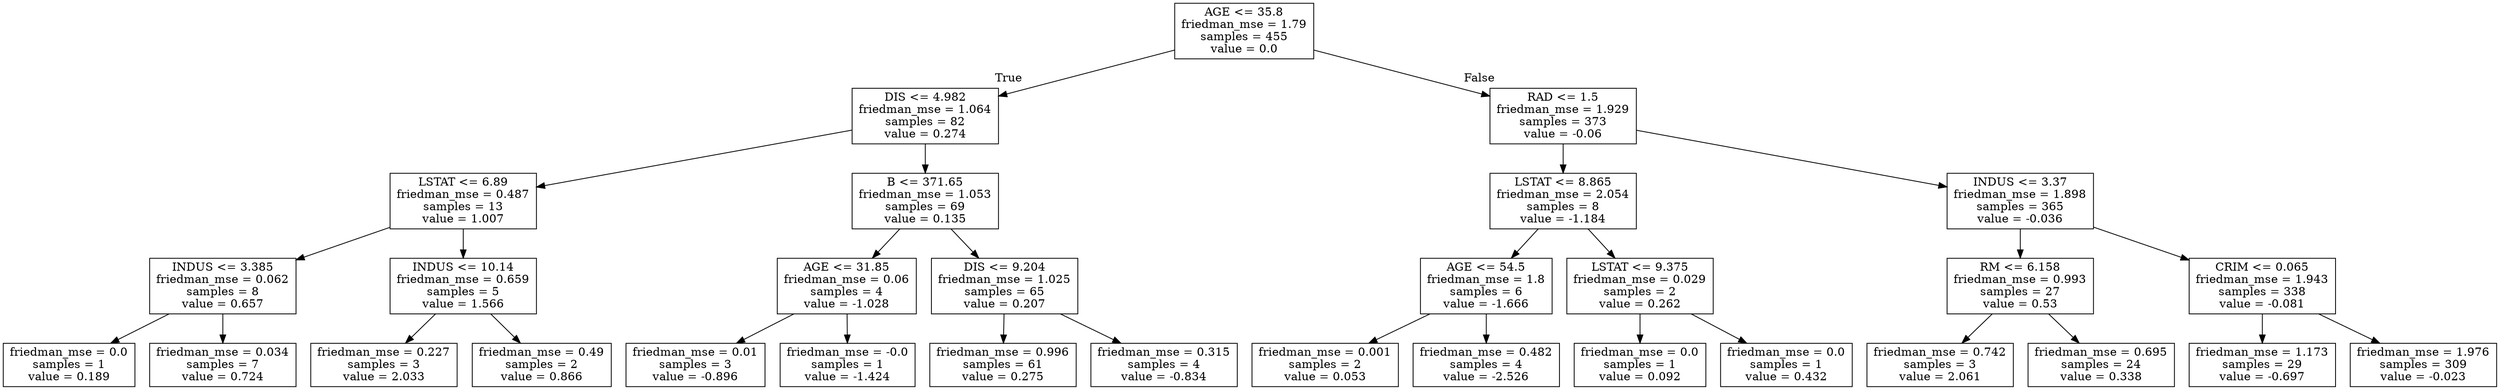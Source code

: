 digraph Tree {
node [shape=box] ;
0 [label="AGE <= 35.8\nfriedman_mse = 1.79\nsamples = 455\nvalue = 0.0"] ;
1 [label="DIS <= 4.982\nfriedman_mse = 1.064\nsamples = 82\nvalue = 0.274"] ;
0 -> 1 [labeldistance=2.5, labelangle=45, headlabel="True"] ;
2 [label="LSTAT <= 6.89\nfriedman_mse = 0.487\nsamples = 13\nvalue = 1.007"] ;
1 -> 2 ;
3 [label="INDUS <= 3.385\nfriedman_mse = 0.062\nsamples = 8\nvalue = 0.657"] ;
2 -> 3 ;
4 [label="friedman_mse = 0.0\nsamples = 1\nvalue = 0.189"] ;
3 -> 4 ;
5 [label="friedman_mse = 0.034\nsamples = 7\nvalue = 0.724"] ;
3 -> 5 ;
6 [label="INDUS <= 10.14\nfriedman_mse = 0.659\nsamples = 5\nvalue = 1.566"] ;
2 -> 6 ;
7 [label="friedman_mse = 0.227\nsamples = 3\nvalue = 2.033"] ;
6 -> 7 ;
8 [label="friedman_mse = 0.49\nsamples = 2\nvalue = 0.866"] ;
6 -> 8 ;
9 [label="B <= 371.65\nfriedman_mse = 1.053\nsamples = 69\nvalue = 0.135"] ;
1 -> 9 ;
10 [label="AGE <= 31.85\nfriedman_mse = 0.06\nsamples = 4\nvalue = -1.028"] ;
9 -> 10 ;
11 [label="friedman_mse = 0.01\nsamples = 3\nvalue = -0.896"] ;
10 -> 11 ;
12 [label="friedman_mse = -0.0\nsamples = 1\nvalue = -1.424"] ;
10 -> 12 ;
13 [label="DIS <= 9.204\nfriedman_mse = 1.025\nsamples = 65\nvalue = 0.207"] ;
9 -> 13 ;
14 [label="friedman_mse = 0.996\nsamples = 61\nvalue = 0.275"] ;
13 -> 14 ;
15 [label="friedman_mse = 0.315\nsamples = 4\nvalue = -0.834"] ;
13 -> 15 ;
16 [label="RAD <= 1.5\nfriedman_mse = 1.929\nsamples = 373\nvalue = -0.06"] ;
0 -> 16 [labeldistance=2.5, labelangle=-45, headlabel="False"] ;
17 [label="LSTAT <= 8.865\nfriedman_mse = 2.054\nsamples = 8\nvalue = -1.184"] ;
16 -> 17 ;
18 [label="AGE <= 54.5\nfriedman_mse = 1.8\nsamples = 6\nvalue = -1.666"] ;
17 -> 18 ;
19 [label="friedman_mse = 0.001\nsamples = 2\nvalue = 0.053"] ;
18 -> 19 ;
20 [label="friedman_mse = 0.482\nsamples = 4\nvalue = -2.526"] ;
18 -> 20 ;
21 [label="LSTAT <= 9.375\nfriedman_mse = 0.029\nsamples = 2\nvalue = 0.262"] ;
17 -> 21 ;
22 [label="friedman_mse = 0.0\nsamples = 1\nvalue = 0.092"] ;
21 -> 22 ;
23 [label="friedman_mse = 0.0\nsamples = 1\nvalue = 0.432"] ;
21 -> 23 ;
24 [label="INDUS <= 3.37\nfriedman_mse = 1.898\nsamples = 365\nvalue = -0.036"] ;
16 -> 24 ;
25 [label="RM <= 6.158\nfriedman_mse = 0.993\nsamples = 27\nvalue = 0.53"] ;
24 -> 25 ;
26 [label="friedman_mse = 0.742\nsamples = 3\nvalue = 2.061"] ;
25 -> 26 ;
27 [label="friedman_mse = 0.695\nsamples = 24\nvalue = 0.338"] ;
25 -> 27 ;
28 [label="CRIM <= 0.065\nfriedman_mse = 1.943\nsamples = 338\nvalue = -0.081"] ;
24 -> 28 ;
29 [label="friedman_mse = 1.173\nsamples = 29\nvalue = -0.697"] ;
28 -> 29 ;
30 [label="friedman_mse = 1.976\nsamples = 309\nvalue = -0.023"] ;
28 -> 30 ;
}